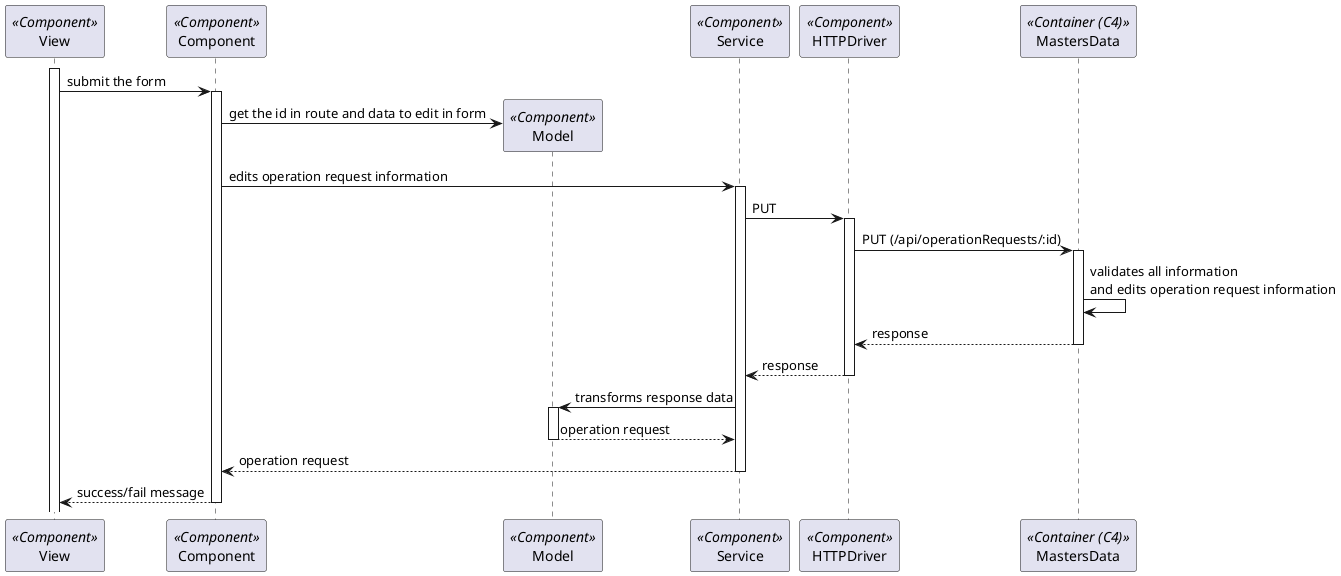 ```plantuml
@startuml Process_View
participant View as View <<Component>>
participant Component as Component <<Component>>
participant Model as Model <<Component>>
participant Service as Service <<Component>>
participant HTTPDriver as HTTPDriver <<Component>>
participant MastersData as BE <<Container (C4)>>

activate View
View -> Component: submit the form
activate Component
Component -> Model**: get the id in route and data to edit in form
Component -> Service: edits operation request information
activate Service
Service -> HTTPDriver: PUT
activate HTTPDriver
HTTPDriver -> BE: PUT (/api/operationRequests/:id)
activate BE
BE -> BE: validates all information\nand edits operation request information
return response
return response
Service -> Model: transforms response data
activate Model
return operation request
return operation request
return success/fail message

@enduml
```
